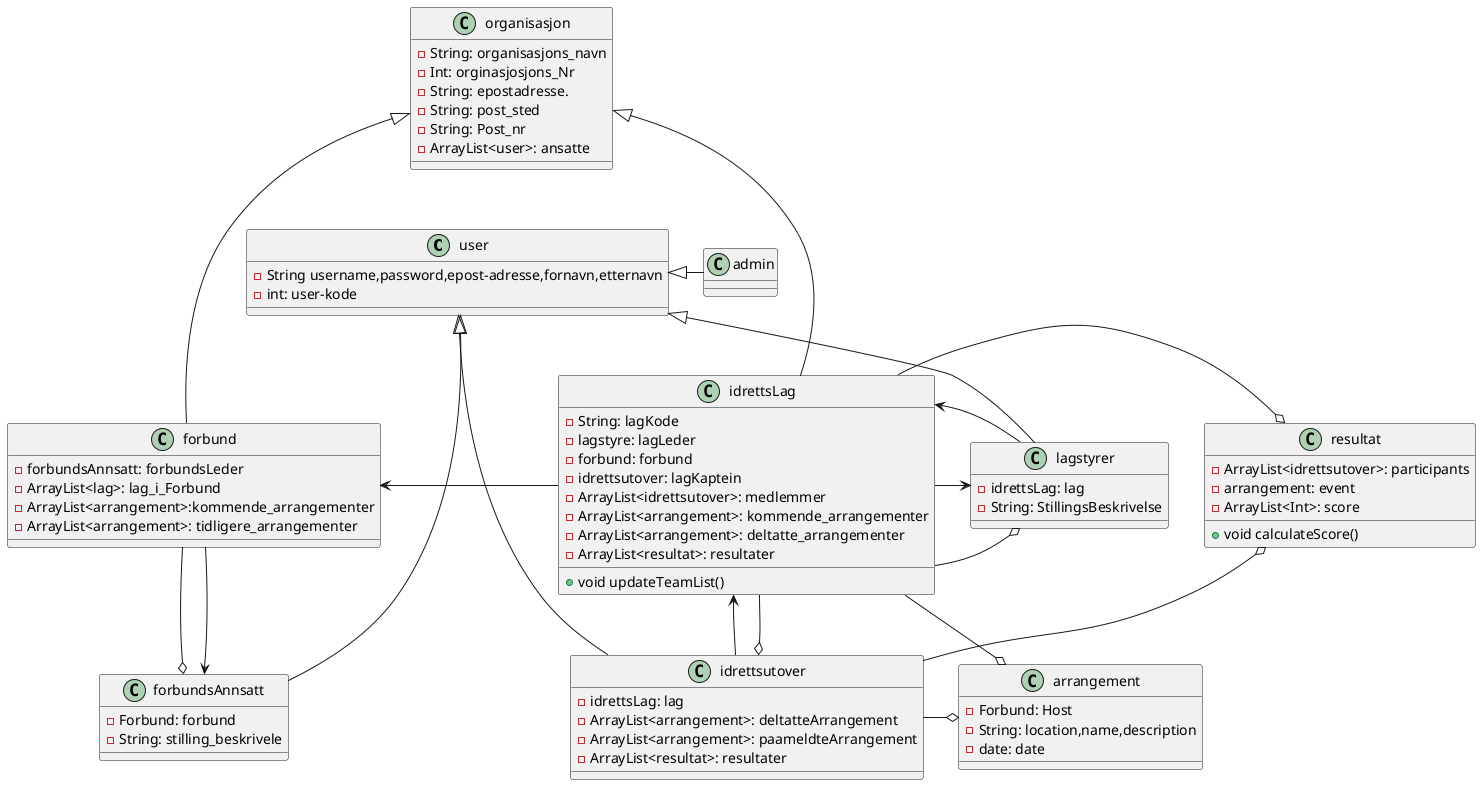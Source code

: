 @startuml
class user{
    -String username,password,epost-adresse,fornavn,etternavn
    -int: user-kode
}
Class organisasjon{
    -String: organisasjons_navn
    -Int: orginasjosjons_Nr
    -String: epostadresse.
    -String: post_sted
    -String: Post_nr
    -ArrayList<user>: ansatte
}

class idrettsutover{
    -idrettsLag: lag
    -ArrayList<arrangement>: deltatteArrangement
    -ArrayList<arrangement>: paameldteArrangement
    -ArrayList<resultat>: resultater
}


class idrettsLag{
    -String: lagKode
    -lagstyre: lagLeder
    -forbund: forbund
    -idrettsutover: lagKaptein
    -ArrayList<idrettsutover>: medlemmer
    -ArrayList<arrangement>: kommende_arrangementer
    -ArrayList<arrangement>: deltatte_arrangementer
    -ArrayList<resultat>: resultater
    +void updateTeamList()
}


class lagstyrer{
     -idrettsLag: lag
     -String: StillingsBeskrivelse

}


class forbund{
    -forbundsAnnsatt: forbundsLeder
    -ArrayList<lag>: lag_i_Forbund
    -ArrayList<arrangement>:kommende_arrangementer
    -ArrayList<arrangement>: tidligere_arrangementer
}

class forbundsAnnsatt{
    -Forbund: forbund
    -String: stilling_beskrivele
}

class arrangement{
    -Forbund: Host
    -String: location,name,description
    -date: date
}

class admin{

}
class resultat{
    -ArrayList<idrettsutover>: participants
    -arrangement: event
    -ArrayList<Int>: score
    +void calculateScore()
}


idrettsutover -up-|> user
idrettsutover -left-> idrettsLag
idrettsutover -up-o resultat
idrettsutover -right-o arrangement

idrettsLag -up-|> organisasjon
idrettsLag --o idrettsutover
idrettsLag -right-o lagstyrer
idrettsLag -right-> lagstyrer
idrettsLag --o arrangement
idrettsLag -left-> forbund
idrettsLag -right-o resultat


lagstyrer -up-|> user
lagstyrer -right-> idrettsLag


forbund --o forbundsAnnsatt
forbund --> forbundsAnnsatt

forbundsAnnsatt -up-|> user
admin -left-|> user


forbund -up--|> organisasjon
@enduml